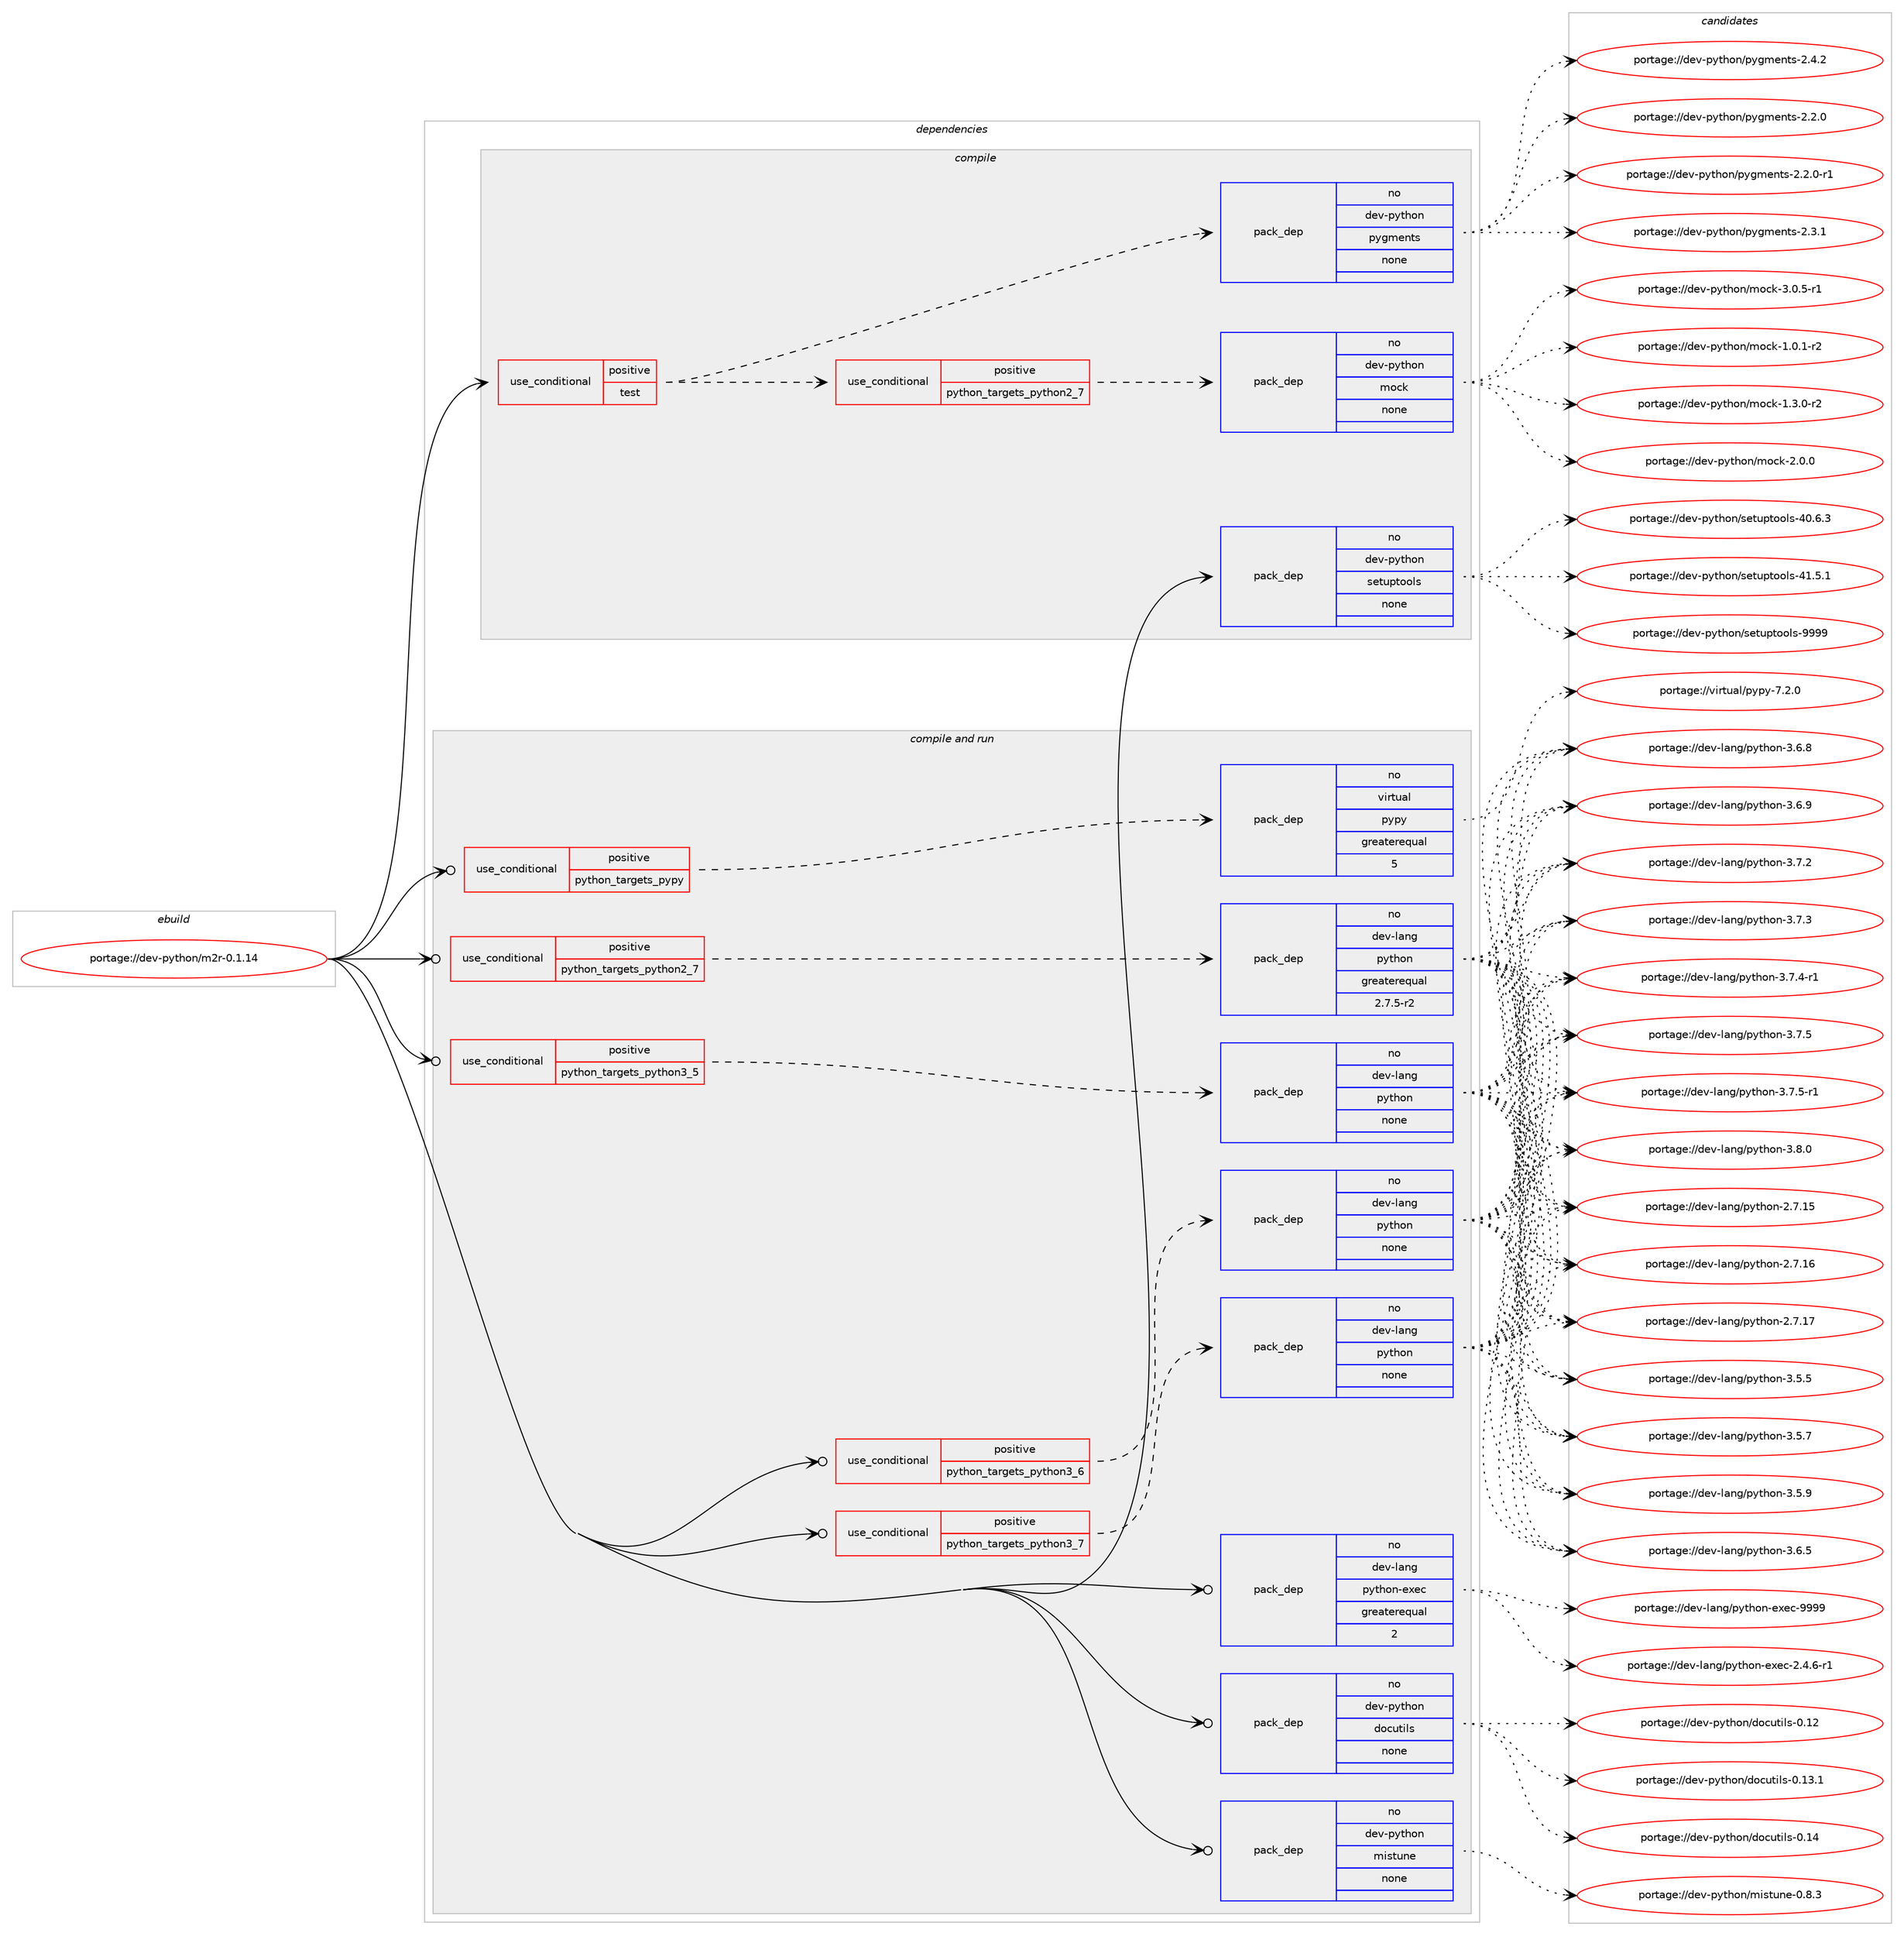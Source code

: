 digraph prolog {

# *************
# Graph options
# *************

newrank=true;
concentrate=true;
compound=true;
graph [rankdir=LR,fontname=Helvetica,fontsize=10,ranksep=1.5];#, ranksep=2.5, nodesep=0.2];
edge  [arrowhead=vee];
node  [fontname=Helvetica,fontsize=10];

# **********
# The ebuild
# **********

subgraph cluster_leftcol {
color=gray;
rank=same;
label=<<i>ebuild</i>>;
id [label="portage://dev-python/m2r-0.1.14", color=red, width=4, href="../dev-python/m2r-0.1.14.svg"];
}

# ****************
# The dependencies
# ****************

subgraph cluster_midcol {
color=gray;
label=<<i>dependencies</i>>;
subgraph cluster_compile {
fillcolor="#eeeeee";
style=filled;
label=<<i>compile</i>>;
subgraph cond31473 {
dependency148526 [label=<<TABLE BORDER="0" CELLBORDER="1" CELLSPACING="0" CELLPADDING="4"><TR><TD ROWSPAN="3" CELLPADDING="10">use_conditional</TD></TR><TR><TD>positive</TD></TR><TR><TD>test</TD></TR></TABLE>>, shape=none, color=red];
subgraph cond31474 {
dependency148527 [label=<<TABLE BORDER="0" CELLBORDER="1" CELLSPACING="0" CELLPADDING="4"><TR><TD ROWSPAN="3" CELLPADDING="10">use_conditional</TD></TR><TR><TD>positive</TD></TR><TR><TD>python_targets_python2_7</TD></TR></TABLE>>, shape=none, color=red];
subgraph pack113728 {
dependency148528 [label=<<TABLE BORDER="0" CELLBORDER="1" CELLSPACING="0" CELLPADDING="4" WIDTH="220"><TR><TD ROWSPAN="6" CELLPADDING="30">pack_dep</TD></TR><TR><TD WIDTH="110">no</TD></TR><TR><TD>dev-python</TD></TR><TR><TD>mock</TD></TR><TR><TD>none</TD></TR><TR><TD></TD></TR></TABLE>>, shape=none, color=blue];
}
dependency148527:e -> dependency148528:w [weight=20,style="dashed",arrowhead="vee"];
}
dependency148526:e -> dependency148527:w [weight=20,style="dashed",arrowhead="vee"];
subgraph pack113729 {
dependency148529 [label=<<TABLE BORDER="0" CELLBORDER="1" CELLSPACING="0" CELLPADDING="4" WIDTH="220"><TR><TD ROWSPAN="6" CELLPADDING="30">pack_dep</TD></TR><TR><TD WIDTH="110">no</TD></TR><TR><TD>dev-python</TD></TR><TR><TD>pygments</TD></TR><TR><TD>none</TD></TR><TR><TD></TD></TR></TABLE>>, shape=none, color=blue];
}
dependency148526:e -> dependency148529:w [weight=20,style="dashed",arrowhead="vee"];
}
id:e -> dependency148526:w [weight=20,style="solid",arrowhead="vee"];
subgraph pack113730 {
dependency148530 [label=<<TABLE BORDER="0" CELLBORDER="1" CELLSPACING="0" CELLPADDING="4" WIDTH="220"><TR><TD ROWSPAN="6" CELLPADDING="30">pack_dep</TD></TR><TR><TD WIDTH="110">no</TD></TR><TR><TD>dev-python</TD></TR><TR><TD>setuptools</TD></TR><TR><TD>none</TD></TR><TR><TD></TD></TR></TABLE>>, shape=none, color=blue];
}
id:e -> dependency148530:w [weight=20,style="solid",arrowhead="vee"];
}
subgraph cluster_compileandrun {
fillcolor="#eeeeee";
style=filled;
label=<<i>compile and run</i>>;
subgraph cond31475 {
dependency148531 [label=<<TABLE BORDER="0" CELLBORDER="1" CELLSPACING="0" CELLPADDING="4"><TR><TD ROWSPAN="3" CELLPADDING="10">use_conditional</TD></TR><TR><TD>positive</TD></TR><TR><TD>python_targets_pypy</TD></TR></TABLE>>, shape=none, color=red];
subgraph pack113731 {
dependency148532 [label=<<TABLE BORDER="0" CELLBORDER="1" CELLSPACING="0" CELLPADDING="4" WIDTH="220"><TR><TD ROWSPAN="6" CELLPADDING="30">pack_dep</TD></TR><TR><TD WIDTH="110">no</TD></TR><TR><TD>virtual</TD></TR><TR><TD>pypy</TD></TR><TR><TD>greaterequal</TD></TR><TR><TD>5</TD></TR></TABLE>>, shape=none, color=blue];
}
dependency148531:e -> dependency148532:w [weight=20,style="dashed",arrowhead="vee"];
}
id:e -> dependency148531:w [weight=20,style="solid",arrowhead="odotvee"];
subgraph cond31476 {
dependency148533 [label=<<TABLE BORDER="0" CELLBORDER="1" CELLSPACING="0" CELLPADDING="4"><TR><TD ROWSPAN="3" CELLPADDING="10">use_conditional</TD></TR><TR><TD>positive</TD></TR><TR><TD>python_targets_python2_7</TD></TR></TABLE>>, shape=none, color=red];
subgraph pack113732 {
dependency148534 [label=<<TABLE BORDER="0" CELLBORDER="1" CELLSPACING="0" CELLPADDING="4" WIDTH="220"><TR><TD ROWSPAN="6" CELLPADDING="30">pack_dep</TD></TR><TR><TD WIDTH="110">no</TD></TR><TR><TD>dev-lang</TD></TR><TR><TD>python</TD></TR><TR><TD>greaterequal</TD></TR><TR><TD>2.7.5-r2</TD></TR></TABLE>>, shape=none, color=blue];
}
dependency148533:e -> dependency148534:w [weight=20,style="dashed",arrowhead="vee"];
}
id:e -> dependency148533:w [weight=20,style="solid",arrowhead="odotvee"];
subgraph cond31477 {
dependency148535 [label=<<TABLE BORDER="0" CELLBORDER="1" CELLSPACING="0" CELLPADDING="4"><TR><TD ROWSPAN="3" CELLPADDING="10">use_conditional</TD></TR><TR><TD>positive</TD></TR><TR><TD>python_targets_python3_5</TD></TR></TABLE>>, shape=none, color=red];
subgraph pack113733 {
dependency148536 [label=<<TABLE BORDER="0" CELLBORDER="1" CELLSPACING="0" CELLPADDING="4" WIDTH="220"><TR><TD ROWSPAN="6" CELLPADDING="30">pack_dep</TD></TR><TR><TD WIDTH="110">no</TD></TR><TR><TD>dev-lang</TD></TR><TR><TD>python</TD></TR><TR><TD>none</TD></TR><TR><TD></TD></TR></TABLE>>, shape=none, color=blue];
}
dependency148535:e -> dependency148536:w [weight=20,style="dashed",arrowhead="vee"];
}
id:e -> dependency148535:w [weight=20,style="solid",arrowhead="odotvee"];
subgraph cond31478 {
dependency148537 [label=<<TABLE BORDER="0" CELLBORDER="1" CELLSPACING="0" CELLPADDING="4"><TR><TD ROWSPAN="3" CELLPADDING="10">use_conditional</TD></TR><TR><TD>positive</TD></TR><TR><TD>python_targets_python3_6</TD></TR></TABLE>>, shape=none, color=red];
subgraph pack113734 {
dependency148538 [label=<<TABLE BORDER="0" CELLBORDER="1" CELLSPACING="0" CELLPADDING="4" WIDTH="220"><TR><TD ROWSPAN="6" CELLPADDING="30">pack_dep</TD></TR><TR><TD WIDTH="110">no</TD></TR><TR><TD>dev-lang</TD></TR><TR><TD>python</TD></TR><TR><TD>none</TD></TR><TR><TD></TD></TR></TABLE>>, shape=none, color=blue];
}
dependency148537:e -> dependency148538:w [weight=20,style="dashed",arrowhead="vee"];
}
id:e -> dependency148537:w [weight=20,style="solid",arrowhead="odotvee"];
subgraph cond31479 {
dependency148539 [label=<<TABLE BORDER="0" CELLBORDER="1" CELLSPACING="0" CELLPADDING="4"><TR><TD ROWSPAN="3" CELLPADDING="10">use_conditional</TD></TR><TR><TD>positive</TD></TR><TR><TD>python_targets_python3_7</TD></TR></TABLE>>, shape=none, color=red];
subgraph pack113735 {
dependency148540 [label=<<TABLE BORDER="0" CELLBORDER="1" CELLSPACING="0" CELLPADDING="4" WIDTH="220"><TR><TD ROWSPAN="6" CELLPADDING="30">pack_dep</TD></TR><TR><TD WIDTH="110">no</TD></TR><TR><TD>dev-lang</TD></TR><TR><TD>python</TD></TR><TR><TD>none</TD></TR><TR><TD></TD></TR></TABLE>>, shape=none, color=blue];
}
dependency148539:e -> dependency148540:w [weight=20,style="dashed",arrowhead="vee"];
}
id:e -> dependency148539:w [weight=20,style="solid",arrowhead="odotvee"];
subgraph pack113736 {
dependency148541 [label=<<TABLE BORDER="0" CELLBORDER="1" CELLSPACING="0" CELLPADDING="4" WIDTH="220"><TR><TD ROWSPAN="6" CELLPADDING="30">pack_dep</TD></TR><TR><TD WIDTH="110">no</TD></TR><TR><TD>dev-lang</TD></TR><TR><TD>python-exec</TD></TR><TR><TD>greaterequal</TD></TR><TR><TD>2</TD></TR></TABLE>>, shape=none, color=blue];
}
id:e -> dependency148541:w [weight=20,style="solid",arrowhead="odotvee"];
subgraph pack113737 {
dependency148542 [label=<<TABLE BORDER="0" CELLBORDER="1" CELLSPACING="0" CELLPADDING="4" WIDTH="220"><TR><TD ROWSPAN="6" CELLPADDING="30">pack_dep</TD></TR><TR><TD WIDTH="110">no</TD></TR><TR><TD>dev-python</TD></TR><TR><TD>docutils</TD></TR><TR><TD>none</TD></TR><TR><TD></TD></TR></TABLE>>, shape=none, color=blue];
}
id:e -> dependency148542:w [weight=20,style="solid",arrowhead="odotvee"];
subgraph pack113738 {
dependency148543 [label=<<TABLE BORDER="0" CELLBORDER="1" CELLSPACING="0" CELLPADDING="4" WIDTH="220"><TR><TD ROWSPAN="6" CELLPADDING="30">pack_dep</TD></TR><TR><TD WIDTH="110">no</TD></TR><TR><TD>dev-python</TD></TR><TR><TD>mistune</TD></TR><TR><TD>none</TD></TR><TR><TD></TD></TR></TABLE>>, shape=none, color=blue];
}
id:e -> dependency148543:w [weight=20,style="solid",arrowhead="odotvee"];
}
subgraph cluster_run {
fillcolor="#eeeeee";
style=filled;
label=<<i>run</i>>;
}
}

# **************
# The candidates
# **************

subgraph cluster_choices {
rank=same;
color=gray;
label=<<i>candidates</i>>;

subgraph choice113728 {
color=black;
nodesep=1;
choiceportage1001011184511212111610411111047109111991074549464846494511450 [label="portage://dev-python/mock-1.0.1-r2", color=red, width=4,href="../dev-python/mock-1.0.1-r2.svg"];
choiceportage1001011184511212111610411111047109111991074549465146484511450 [label="portage://dev-python/mock-1.3.0-r2", color=red, width=4,href="../dev-python/mock-1.3.0-r2.svg"];
choiceportage100101118451121211161041111104710911199107455046484648 [label="portage://dev-python/mock-2.0.0", color=red, width=4,href="../dev-python/mock-2.0.0.svg"];
choiceportage1001011184511212111610411111047109111991074551464846534511449 [label="portage://dev-python/mock-3.0.5-r1", color=red, width=4,href="../dev-python/mock-3.0.5-r1.svg"];
dependency148528:e -> choiceportage1001011184511212111610411111047109111991074549464846494511450:w [style=dotted,weight="100"];
dependency148528:e -> choiceportage1001011184511212111610411111047109111991074549465146484511450:w [style=dotted,weight="100"];
dependency148528:e -> choiceportage100101118451121211161041111104710911199107455046484648:w [style=dotted,weight="100"];
dependency148528:e -> choiceportage1001011184511212111610411111047109111991074551464846534511449:w [style=dotted,weight="100"];
}
subgraph choice113729 {
color=black;
nodesep=1;
choiceportage1001011184511212111610411111047112121103109101110116115455046504648 [label="portage://dev-python/pygments-2.2.0", color=red, width=4,href="../dev-python/pygments-2.2.0.svg"];
choiceportage10010111845112121116104111110471121211031091011101161154550465046484511449 [label="portage://dev-python/pygments-2.2.0-r1", color=red, width=4,href="../dev-python/pygments-2.2.0-r1.svg"];
choiceportage1001011184511212111610411111047112121103109101110116115455046514649 [label="portage://dev-python/pygments-2.3.1", color=red, width=4,href="../dev-python/pygments-2.3.1.svg"];
choiceportage1001011184511212111610411111047112121103109101110116115455046524650 [label="portage://dev-python/pygments-2.4.2", color=red, width=4,href="../dev-python/pygments-2.4.2.svg"];
dependency148529:e -> choiceportage1001011184511212111610411111047112121103109101110116115455046504648:w [style=dotted,weight="100"];
dependency148529:e -> choiceportage10010111845112121116104111110471121211031091011101161154550465046484511449:w [style=dotted,weight="100"];
dependency148529:e -> choiceportage1001011184511212111610411111047112121103109101110116115455046514649:w [style=dotted,weight="100"];
dependency148529:e -> choiceportage1001011184511212111610411111047112121103109101110116115455046524650:w [style=dotted,weight="100"];
}
subgraph choice113730 {
color=black;
nodesep=1;
choiceportage100101118451121211161041111104711510111611711211611111110811545524846544651 [label="portage://dev-python/setuptools-40.6.3", color=red, width=4,href="../dev-python/setuptools-40.6.3.svg"];
choiceportage100101118451121211161041111104711510111611711211611111110811545524946534649 [label="portage://dev-python/setuptools-41.5.1", color=red, width=4,href="../dev-python/setuptools-41.5.1.svg"];
choiceportage10010111845112121116104111110471151011161171121161111111081154557575757 [label="portage://dev-python/setuptools-9999", color=red, width=4,href="../dev-python/setuptools-9999.svg"];
dependency148530:e -> choiceportage100101118451121211161041111104711510111611711211611111110811545524846544651:w [style=dotted,weight="100"];
dependency148530:e -> choiceportage100101118451121211161041111104711510111611711211611111110811545524946534649:w [style=dotted,weight="100"];
dependency148530:e -> choiceportage10010111845112121116104111110471151011161171121161111111081154557575757:w [style=dotted,weight="100"];
}
subgraph choice113731 {
color=black;
nodesep=1;
choiceportage1181051141161179710847112121112121455546504648 [label="portage://virtual/pypy-7.2.0", color=red, width=4,href="../virtual/pypy-7.2.0.svg"];
dependency148532:e -> choiceportage1181051141161179710847112121112121455546504648:w [style=dotted,weight="100"];
}
subgraph choice113732 {
color=black;
nodesep=1;
choiceportage10010111845108971101034711212111610411111045504655464953 [label="portage://dev-lang/python-2.7.15", color=red, width=4,href="../dev-lang/python-2.7.15.svg"];
choiceportage10010111845108971101034711212111610411111045504655464954 [label="portage://dev-lang/python-2.7.16", color=red, width=4,href="../dev-lang/python-2.7.16.svg"];
choiceportage10010111845108971101034711212111610411111045504655464955 [label="portage://dev-lang/python-2.7.17", color=red, width=4,href="../dev-lang/python-2.7.17.svg"];
choiceportage100101118451089711010347112121116104111110455146534653 [label="portage://dev-lang/python-3.5.5", color=red, width=4,href="../dev-lang/python-3.5.5.svg"];
choiceportage100101118451089711010347112121116104111110455146534655 [label="portage://dev-lang/python-3.5.7", color=red, width=4,href="../dev-lang/python-3.5.7.svg"];
choiceportage100101118451089711010347112121116104111110455146534657 [label="portage://dev-lang/python-3.5.9", color=red, width=4,href="../dev-lang/python-3.5.9.svg"];
choiceportage100101118451089711010347112121116104111110455146544653 [label="portage://dev-lang/python-3.6.5", color=red, width=4,href="../dev-lang/python-3.6.5.svg"];
choiceportage100101118451089711010347112121116104111110455146544656 [label="portage://dev-lang/python-3.6.8", color=red, width=4,href="../dev-lang/python-3.6.8.svg"];
choiceportage100101118451089711010347112121116104111110455146544657 [label="portage://dev-lang/python-3.6.9", color=red, width=4,href="../dev-lang/python-3.6.9.svg"];
choiceportage100101118451089711010347112121116104111110455146554650 [label="portage://dev-lang/python-3.7.2", color=red, width=4,href="../dev-lang/python-3.7.2.svg"];
choiceportage100101118451089711010347112121116104111110455146554651 [label="portage://dev-lang/python-3.7.3", color=red, width=4,href="../dev-lang/python-3.7.3.svg"];
choiceportage1001011184510897110103471121211161041111104551465546524511449 [label="portage://dev-lang/python-3.7.4-r1", color=red, width=4,href="../dev-lang/python-3.7.4-r1.svg"];
choiceportage100101118451089711010347112121116104111110455146554653 [label="portage://dev-lang/python-3.7.5", color=red, width=4,href="../dev-lang/python-3.7.5.svg"];
choiceportage1001011184510897110103471121211161041111104551465546534511449 [label="portage://dev-lang/python-3.7.5-r1", color=red, width=4,href="../dev-lang/python-3.7.5-r1.svg"];
choiceportage100101118451089711010347112121116104111110455146564648 [label="portage://dev-lang/python-3.8.0", color=red, width=4,href="../dev-lang/python-3.8.0.svg"];
dependency148534:e -> choiceportage10010111845108971101034711212111610411111045504655464953:w [style=dotted,weight="100"];
dependency148534:e -> choiceportage10010111845108971101034711212111610411111045504655464954:w [style=dotted,weight="100"];
dependency148534:e -> choiceportage10010111845108971101034711212111610411111045504655464955:w [style=dotted,weight="100"];
dependency148534:e -> choiceportage100101118451089711010347112121116104111110455146534653:w [style=dotted,weight="100"];
dependency148534:e -> choiceportage100101118451089711010347112121116104111110455146534655:w [style=dotted,weight="100"];
dependency148534:e -> choiceportage100101118451089711010347112121116104111110455146534657:w [style=dotted,weight="100"];
dependency148534:e -> choiceportage100101118451089711010347112121116104111110455146544653:w [style=dotted,weight="100"];
dependency148534:e -> choiceportage100101118451089711010347112121116104111110455146544656:w [style=dotted,weight="100"];
dependency148534:e -> choiceportage100101118451089711010347112121116104111110455146544657:w [style=dotted,weight="100"];
dependency148534:e -> choiceportage100101118451089711010347112121116104111110455146554650:w [style=dotted,weight="100"];
dependency148534:e -> choiceportage100101118451089711010347112121116104111110455146554651:w [style=dotted,weight="100"];
dependency148534:e -> choiceportage1001011184510897110103471121211161041111104551465546524511449:w [style=dotted,weight="100"];
dependency148534:e -> choiceportage100101118451089711010347112121116104111110455146554653:w [style=dotted,weight="100"];
dependency148534:e -> choiceportage1001011184510897110103471121211161041111104551465546534511449:w [style=dotted,weight="100"];
dependency148534:e -> choiceportage100101118451089711010347112121116104111110455146564648:w [style=dotted,weight="100"];
}
subgraph choice113733 {
color=black;
nodesep=1;
choiceportage10010111845108971101034711212111610411111045504655464953 [label="portage://dev-lang/python-2.7.15", color=red, width=4,href="../dev-lang/python-2.7.15.svg"];
choiceportage10010111845108971101034711212111610411111045504655464954 [label="portage://dev-lang/python-2.7.16", color=red, width=4,href="../dev-lang/python-2.7.16.svg"];
choiceportage10010111845108971101034711212111610411111045504655464955 [label="portage://dev-lang/python-2.7.17", color=red, width=4,href="../dev-lang/python-2.7.17.svg"];
choiceportage100101118451089711010347112121116104111110455146534653 [label="portage://dev-lang/python-3.5.5", color=red, width=4,href="../dev-lang/python-3.5.5.svg"];
choiceportage100101118451089711010347112121116104111110455146534655 [label="portage://dev-lang/python-3.5.7", color=red, width=4,href="../dev-lang/python-3.5.7.svg"];
choiceportage100101118451089711010347112121116104111110455146534657 [label="portage://dev-lang/python-3.5.9", color=red, width=4,href="../dev-lang/python-3.5.9.svg"];
choiceportage100101118451089711010347112121116104111110455146544653 [label="portage://dev-lang/python-3.6.5", color=red, width=4,href="../dev-lang/python-3.6.5.svg"];
choiceportage100101118451089711010347112121116104111110455146544656 [label="portage://dev-lang/python-3.6.8", color=red, width=4,href="../dev-lang/python-3.6.8.svg"];
choiceportage100101118451089711010347112121116104111110455146544657 [label="portage://dev-lang/python-3.6.9", color=red, width=4,href="../dev-lang/python-3.6.9.svg"];
choiceportage100101118451089711010347112121116104111110455146554650 [label="portage://dev-lang/python-3.7.2", color=red, width=4,href="../dev-lang/python-3.7.2.svg"];
choiceportage100101118451089711010347112121116104111110455146554651 [label="portage://dev-lang/python-3.7.3", color=red, width=4,href="../dev-lang/python-3.7.3.svg"];
choiceportage1001011184510897110103471121211161041111104551465546524511449 [label="portage://dev-lang/python-3.7.4-r1", color=red, width=4,href="../dev-lang/python-3.7.4-r1.svg"];
choiceportage100101118451089711010347112121116104111110455146554653 [label="portage://dev-lang/python-3.7.5", color=red, width=4,href="../dev-lang/python-3.7.5.svg"];
choiceportage1001011184510897110103471121211161041111104551465546534511449 [label="portage://dev-lang/python-3.7.5-r1", color=red, width=4,href="../dev-lang/python-3.7.5-r1.svg"];
choiceportage100101118451089711010347112121116104111110455146564648 [label="portage://dev-lang/python-3.8.0", color=red, width=4,href="../dev-lang/python-3.8.0.svg"];
dependency148536:e -> choiceportage10010111845108971101034711212111610411111045504655464953:w [style=dotted,weight="100"];
dependency148536:e -> choiceportage10010111845108971101034711212111610411111045504655464954:w [style=dotted,weight="100"];
dependency148536:e -> choiceportage10010111845108971101034711212111610411111045504655464955:w [style=dotted,weight="100"];
dependency148536:e -> choiceportage100101118451089711010347112121116104111110455146534653:w [style=dotted,weight="100"];
dependency148536:e -> choiceportage100101118451089711010347112121116104111110455146534655:w [style=dotted,weight="100"];
dependency148536:e -> choiceportage100101118451089711010347112121116104111110455146534657:w [style=dotted,weight="100"];
dependency148536:e -> choiceportage100101118451089711010347112121116104111110455146544653:w [style=dotted,weight="100"];
dependency148536:e -> choiceportage100101118451089711010347112121116104111110455146544656:w [style=dotted,weight="100"];
dependency148536:e -> choiceportage100101118451089711010347112121116104111110455146544657:w [style=dotted,weight="100"];
dependency148536:e -> choiceportage100101118451089711010347112121116104111110455146554650:w [style=dotted,weight="100"];
dependency148536:e -> choiceportage100101118451089711010347112121116104111110455146554651:w [style=dotted,weight="100"];
dependency148536:e -> choiceportage1001011184510897110103471121211161041111104551465546524511449:w [style=dotted,weight="100"];
dependency148536:e -> choiceportage100101118451089711010347112121116104111110455146554653:w [style=dotted,weight="100"];
dependency148536:e -> choiceportage1001011184510897110103471121211161041111104551465546534511449:w [style=dotted,weight="100"];
dependency148536:e -> choiceportage100101118451089711010347112121116104111110455146564648:w [style=dotted,weight="100"];
}
subgraph choice113734 {
color=black;
nodesep=1;
choiceportage10010111845108971101034711212111610411111045504655464953 [label="portage://dev-lang/python-2.7.15", color=red, width=4,href="../dev-lang/python-2.7.15.svg"];
choiceportage10010111845108971101034711212111610411111045504655464954 [label="portage://dev-lang/python-2.7.16", color=red, width=4,href="../dev-lang/python-2.7.16.svg"];
choiceportage10010111845108971101034711212111610411111045504655464955 [label="portage://dev-lang/python-2.7.17", color=red, width=4,href="../dev-lang/python-2.7.17.svg"];
choiceportage100101118451089711010347112121116104111110455146534653 [label="portage://dev-lang/python-3.5.5", color=red, width=4,href="../dev-lang/python-3.5.5.svg"];
choiceportage100101118451089711010347112121116104111110455146534655 [label="portage://dev-lang/python-3.5.7", color=red, width=4,href="../dev-lang/python-3.5.7.svg"];
choiceportage100101118451089711010347112121116104111110455146534657 [label="portage://dev-lang/python-3.5.9", color=red, width=4,href="../dev-lang/python-3.5.9.svg"];
choiceportage100101118451089711010347112121116104111110455146544653 [label="portage://dev-lang/python-3.6.5", color=red, width=4,href="../dev-lang/python-3.6.5.svg"];
choiceportage100101118451089711010347112121116104111110455146544656 [label="portage://dev-lang/python-3.6.8", color=red, width=4,href="../dev-lang/python-3.6.8.svg"];
choiceportage100101118451089711010347112121116104111110455146544657 [label="portage://dev-lang/python-3.6.9", color=red, width=4,href="../dev-lang/python-3.6.9.svg"];
choiceportage100101118451089711010347112121116104111110455146554650 [label="portage://dev-lang/python-3.7.2", color=red, width=4,href="../dev-lang/python-3.7.2.svg"];
choiceportage100101118451089711010347112121116104111110455146554651 [label="portage://dev-lang/python-3.7.3", color=red, width=4,href="../dev-lang/python-3.7.3.svg"];
choiceportage1001011184510897110103471121211161041111104551465546524511449 [label="portage://dev-lang/python-3.7.4-r1", color=red, width=4,href="../dev-lang/python-3.7.4-r1.svg"];
choiceportage100101118451089711010347112121116104111110455146554653 [label="portage://dev-lang/python-3.7.5", color=red, width=4,href="../dev-lang/python-3.7.5.svg"];
choiceportage1001011184510897110103471121211161041111104551465546534511449 [label="portage://dev-lang/python-3.7.5-r1", color=red, width=4,href="../dev-lang/python-3.7.5-r1.svg"];
choiceportage100101118451089711010347112121116104111110455146564648 [label="portage://dev-lang/python-3.8.0", color=red, width=4,href="../dev-lang/python-3.8.0.svg"];
dependency148538:e -> choiceportage10010111845108971101034711212111610411111045504655464953:w [style=dotted,weight="100"];
dependency148538:e -> choiceportage10010111845108971101034711212111610411111045504655464954:w [style=dotted,weight="100"];
dependency148538:e -> choiceportage10010111845108971101034711212111610411111045504655464955:w [style=dotted,weight="100"];
dependency148538:e -> choiceportage100101118451089711010347112121116104111110455146534653:w [style=dotted,weight="100"];
dependency148538:e -> choiceportage100101118451089711010347112121116104111110455146534655:w [style=dotted,weight="100"];
dependency148538:e -> choiceportage100101118451089711010347112121116104111110455146534657:w [style=dotted,weight="100"];
dependency148538:e -> choiceportage100101118451089711010347112121116104111110455146544653:w [style=dotted,weight="100"];
dependency148538:e -> choiceportage100101118451089711010347112121116104111110455146544656:w [style=dotted,weight="100"];
dependency148538:e -> choiceportage100101118451089711010347112121116104111110455146544657:w [style=dotted,weight="100"];
dependency148538:e -> choiceportage100101118451089711010347112121116104111110455146554650:w [style=dotted,weight="100"];
dependency148538:e -> choiceportage100101118451089711010347112121116104111110455146554651:w [style=dotted,weight="100"];
dependency148538:e -> choiceportage1001011184510897110103471121211161041111104551465546524511449:w [style=dotted,weight="100"];
dependency148538:e -> choiceportage100101118451089711010347112121116104111110455146554653:w [style=dotted,weight="100"];
dependency148538:e -> choiceportage1001011184510897110103471121211161041111104551465546534511449:w [style=dotted,weight="100"];
dependency148538:e -> choiceportage100101118451089711010347112121116104111110455146564648:w [style=dotted,weight="100"];
}
subgraph choice113735 {
color=black;
nodesep=1;
choiceportage10010111845108971101034711212111610411111045504655464953 [label="portage://dev-lang/python-2.7.15", color=red, width=4,href="../dev-lang/python-2.7.15.svg"];
choiceportage10010111845108971101034711212111610411111045504655464954 [label="portage://dev-lang/python-2.7.16", color=red, width=4,href="../dev-lang/python-2.7.16.svg"];
choiceportage10010111845108971101034711212111610411111045504655464955 [label="portage://dev-lang/python-2.7.17", color=red, width=4,href="../dev-lang/python-2.7.17.svg"];
choiceportage100101118451089711010347112121116104111110455146534653 [label="portage://dev-lang/python-3.5.5", color=red, width=4,href="../dev-lang/python-3.5.5.svg"];
choiceportage100101118451089711010347112121116104111110455146534655 [label="portage://dev-lang/python-3.5.7", color=red, width=4,href="../dev-lang/python-3.5.7.svg"];
choiceportage100101118451089711010347112121116104111110455146534657 [label="portage://dev-lang/python-3.5.9", color=red, width=4,href="../dev-lang/python-3.5.9.svg"];
choiceportage100101118451089711010347112121116104111110455146544653 [label="portage://dev-lang/python-3.6.5", color=red, width=4,href="../dev-lang/python-3.6.5.svg"];
choiceportage100101118451089711010347112121116104111110455146544656 [label="portage://dev-lang/python-3.6.8", color=red, width=4,href="../dev-lang/python-3.6.8.svg"];
choiceportage100101118451089711010347112121116104111110455146544657 [label="portage://dev-lang/python-3.6.9", color=red, width=4,href="../dev-lang/python-3.6.9.svg"];
choiceportage100101118451089711010347112121116104111110455146554650 [label="portage://dev-lang/python-3.7.2", color=red, width=4,href="../dev-lang/python-3.7.2.svg"];
choiceportage100101118451089711010347112121116104111110455146554651 [label="portage://dev-lang/python-3.7.3", color=red, width=4,href="../dev-lang/python-3.7.3.svg"];
choiceportage1001011184510897110103471121211161041111104551465546524511449 [label="portage://dev-lang/python-3.7.4-r1", color=red, width=4,href="../dev-lang/python-3.7.4-r1.svg"];
choiceportage100101118451089711010347112121116104111110455146554653 [label="portage://dev-lang/python-3.7.5", color=red, width=4,href="../dev-lang/python-3.7.5.svg"];
choiceportage1001011184510897110103471121211161041111104551465546534511449 [label="portage://dev-lang/python-3.7.5-r1", color=red, width=4,href="../dev-lang/python-3.7.5-r1.svg"];
choiceportage100101118451089711010347112121116104111110455146564648 [label="portage://dev-lang/python-3.8.0", color=red, width=4,href="../dev-lang/python-3.8.0.svg"];
dependency148540:e -> choiceportage10010111845108971101034711212111610411111045504655464953:w [style=dotted,weight="100"];
dependency148540:e -> choiceportage10010111845108971101034711212111610411111045504655464954:w [style=dotted,weight="100"];
dependency148540:e -> choiceportage10010111845108971101034711212111610411111045504655464955:w [style=dotted,weight="100"];
dependency148540:e -> choiceportage100101118451089711010347112121116104111110455146534653:w [style=dotted,weight="100"];
dependency148540:e -> choiceportage100101118451089711010347112121116104111110455146534655:w [style=dotted,weight="100"];
dependency148540:e -> choiceportage100101118451089711010347112121116104111110455146534657:w [style=dotted,weight="100"];
dependency148540:e -> choiceportage100101118451089711010347112121116104111110455146544653:w [style=dotted,weight="100"];
dependency148540:e -> choiceportage100101118451089711010347112121116104111110455146544656:w [style=dotted,weight="100"];
dependency148540:e -> choiceportage100101118451089711010347112121116104111110455146544657:w [style=dotted,weight="100"];
dependency148540:e -> choiceportage100101118451089711010347112121116104111110455146554650:w [style=dotted,weight="100"];
dependency148540:e -> choiceportage100101118451089711010347112121116104111110455146554651:w [style=dotted,weight="100"];
dependency148540:e -> choiceportage1001011184510897110103471121211161041111104551465546524511449:w [style=dotted,weight="100"];
dependency148540:e -> choiceportage100101118451089711010347112121116104111110455146554653:w [style=dotted,weight="100"];
dependency148540:e -> choiceportage1001011184510897110103471121211161041111104551465546534511449:w [style=dotted,weight="100"];
dependency148540:e -> choiceportage100101118451089711010347112121116104111110455146564648:w [style=dotted,weight="100"];
}
subgraph choice113736 {
color=black;
nodesep=1;
choiceportage10010111845108971101034711212111610411111045101120101994550465246544511449 [label="portage://dev-lang/python-exec-2.4.6-r1", color=red, width=4,href="../dev-lang/python-exec-2.4.6-r1.svg"];
choiceportage10010111845108971101034711212111610411111045101120101994557575757 [label="portage://dev-lang/python-exec-9999", color=red, width=4,href="../dev-lang/python-exec-9999.svg"];
dependency148541:e -> choiceportage10010111845108971101034711212111610411111045101120101994550465246544511449:w [style=dotted,weight="100"];
dependency148541:e -> choiceportage10010111845108971101034711212111610411111045101120101994557575757:w [style=dotted,weight="100"];
}
subgraph choice113737 {
color=black;
nodesep=1;
choiceportage1001011184511212111610411111047100111991171161051081154548464950 [label="portage://dev-python/docutils-0.12", color=red, width=4,href="../dev-python/docutils-0.12.svg"];
choiceportage10010111845112121116104111110471001119911711610510811545484649514649 [label="portage://dev-python/docutils-0.13.1", color=red, width=4,href="../dev-python/docutils-0.13.1.svg"];
choiceportage1001011184511212111610411111047100111991171161051081154548464952 [label="portage://dev-python/docutils-0.14", color=red, width=4,href="../dev-python/docutils-0.14.svg"];
dependency148542:e -> choiceportage1001011184511212111610411111047100111991171161051081154548464950:w [style=dotted,weight="100"];
dependency148542:e -> choiceportage10010111845112121116104111110471001119911711610510811545484649514649:w [style=dotted,weight="100"];
dependency148542:e -> choiceportage1001011184511212111610411111047100111991171161051081154548464952:w [style=dotted,weight="100"];
}
subgraph choice113738 {
color=black;
nodesep=1;
choiceportage1001011184511212111610411111047109105115116117110101454846564651 [label="portage://dev-python/mistune-0.8.3", color=red, width=4,href="../dev-python/mistune-0.8.3.svg"];
dependency148543:e -> choiceportage1001011184511212111610411111047109105115116117110101454846564651:w [style=dotted,weight="100"];
}
}

}
